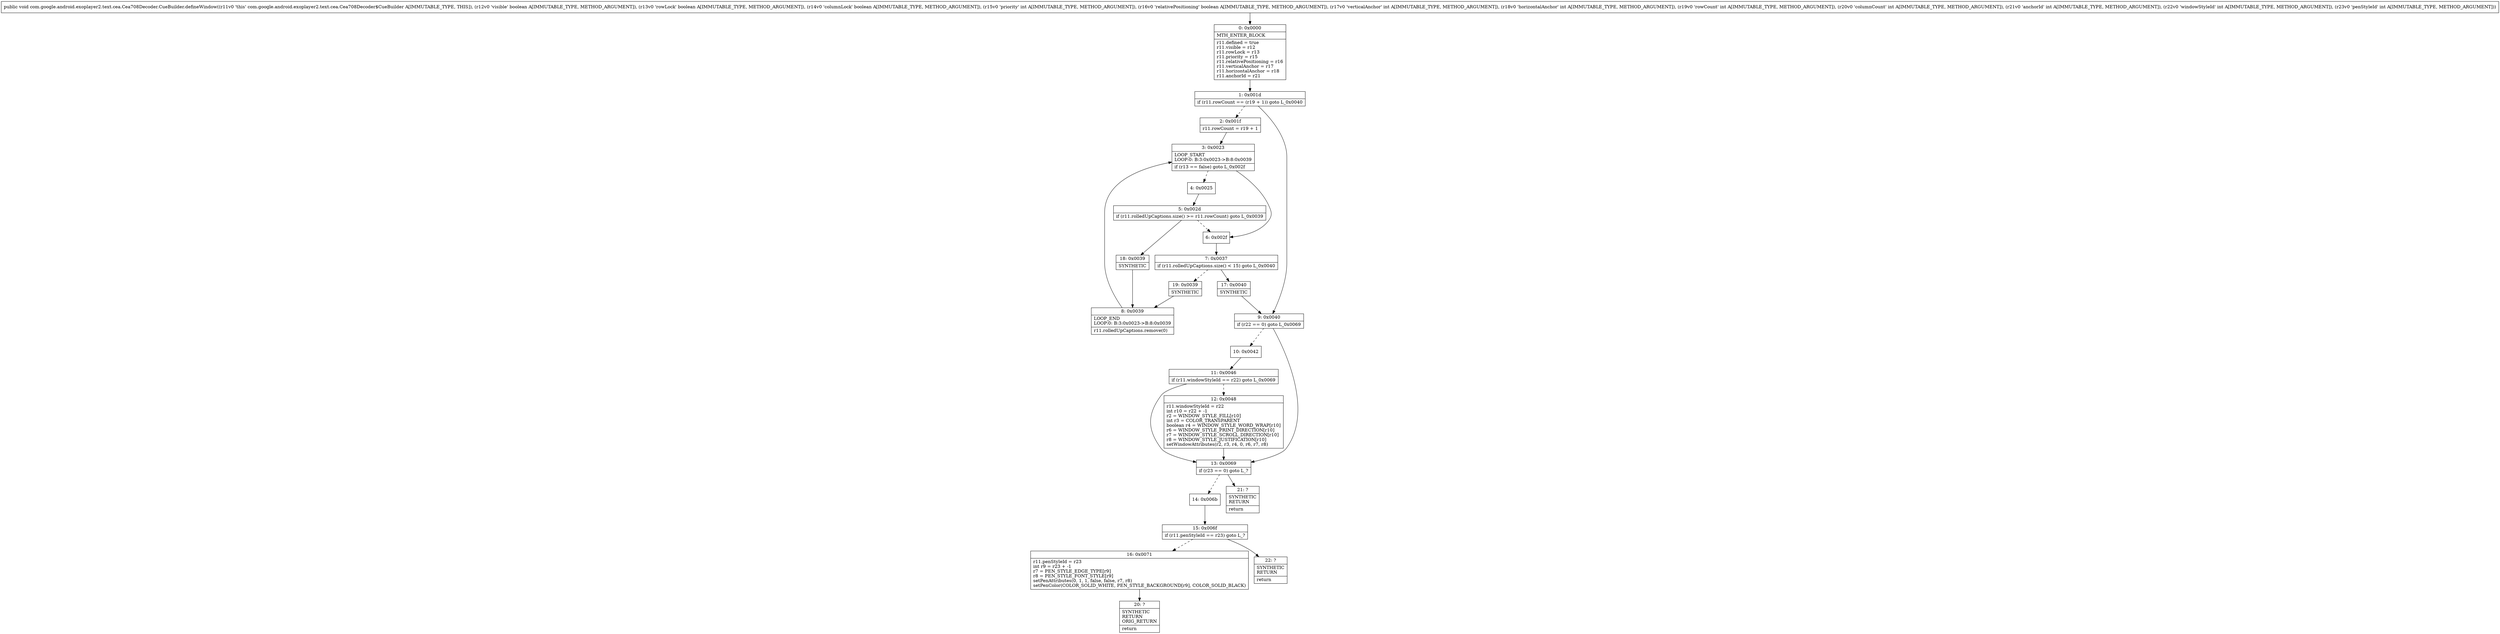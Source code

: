 digraph "CFG forcom.google.android.exoplayer2.text.cea.Cea708Decoder.CueBuilder.defineWindow(ZZZIZIIIIIII)V" {
Node_0 [shape=record,label="{0\:\ 0x0000|MTH_ENTER_BLOCK\l|r11.defined = true\lr11.visible = r12\lr11.rowLock = r13\lr11.priority = r15\lr11.relativePositioning = r16\lr11.verticalAnchor = r17\lr11.horizontalAnchor = r18\lr11.anchorId = r21\l}"];
Node_1 [shape=record,label="{1\:\ 0x001d|if (r11.rowCount == (r19 + 1)) goto L_0x0040\l}"];
Node_2 [shape=record,label="{2\:\ 0x001f|r11.rowCount = r19 + 1\l}"];
Node_3 [shape=record,label="{3\:\ 0x0023|LOOP_START\lLOOP:0: B:3:0x0023\-\>B:8:0x0039\l|if (r13 == false) goto L_0x002f\l}"];
Node_4 [shape=record,label="{4\:\ 0x0025}"];
Node_5 [shape=record,label="{5\:\ 0x002d|if (r11.rolledUpCaptions.size() \>= r11.rowCount) goto L_0x0039\l}"];
Node_6 [shape=record,label="{6\:\ 0x002f}"];
Node_7 [shape=record,label="{7\:\ 0x0037|if (r11.rolledUpCaptions.size() \< 15) goto L_0x0040\l}"];
Node_8 [shape=record,label="{8\:\ 0x0039|LOOP_END\lLOOP:0: B:3:0x0023\-\>B:8:0x0039\l|r11.rolledUpCaptions.remove(0)\l}"];
Node_9 [shape=record,label="{9\:\ 0x0040|if (r22 == 0) goto L_0x0069\l}"];
Node_10 [shape=record,label="{10\:\ 0x0042}"];
Node_11 [shape=record,label="{11\:\ 0x0046|if (r11.windowStyleId == r22) goto L_0x0069\l}"];
Node_12 [shape=record,label="{12\:\ 0x0048|r11.windowStyleId = r22\lint r10 = r22 + \-1\lr2 = WINDOW_STYLE_FILL[r10]\lint r3 = COLOR_TRANSPARENT\lboolean r4 = WINDOW_STYLE_WORD_WRAP[r10]\lr6 = WINDOW_STYLE_PRINT_DIRECTION[r10]\lr7 = WINDOW_STYLE_SCROLL_DIRECTION[r10]\lr8 = WINDOW_STYLE_JUSTIFICATION[r10]\lsetWindowAttributes(r2, r3, r4, 0, r6, r7, r8)\l}"];
Node_13 [shape=record,label="{13\:\ 0x0069|if (r23 == 0) goto L_?\l}"];
Node_14 [shape=record,label="{14\:\ 0x006b}"];
Node_15 [shape=record,label="{15\:\ 0x006f|if (r11.penStyleId == r23) goto L_?\l}"];
Node_16 [shape=record,label="{16\:\ 0x0071|r11.penStyleId = r23\lint r9 = r23 + \-1\lr7 = PEN_STYLE_EDGE_TYPE[r9]\lr8 = PEN_STYLE_FONT_STYLE[r9]\lsetPenAttributes(0, 1, 1, false, false, r7, r8)\lsetPenColor(COLOR_SOLID_WHITE, PEN_STYLE_BACKGROUND[r9], COLOR_SOLID_BLACK)\l}"];
Node_17 [shape=record,label="{17\:\ 0x0040|SYNTHETIC\l}"];
Node_18 [shape=record,label="{18\:\ 0x0039|SYNTHETIC\l}"];
Node_19 [shape=record,label="{19\:\ 0x0039|SYNTHETIC\l}"];
Node_20 [shape=record,label="{20\:\ ?|SYNTHETIC\lRETURN\lORIG_RETURN\l|return\l}"];
Node_21 [shape=record,label="{21\:\ ?|SYNTHETIC\lRETURN\l|return\l}"];
Node_22 [shape=record,label="{22\:\ ?|SYNTHETIC\lRETURN\l|return\l}"];
MethodNode[shape=record,label="{public void com.google.android.exoplayer2.text.cea.Cea708Decoder.CueBuilder.defineWindow((r11v0 'this' com.google.android.exoplayer2.text.cea.Cea708Decoder$CueBuilder A[IMMUTABLE_TYPE, THIS]), (r12v0 'visible' boolean A[IMMUTABLE_TYPE, METHOD_ARGUMENT]), (r13v0 'rowLock' boolean A[IMMUTABLE_TYPE, METHOD_ARGUMENT]), (r14v0 'columnLock' boolean A[IMMUTABLE_TYPE, METHOD_ARGUMENT]), (r15v0 'priority' int A[IMMUTABLE_TYPE, METHOD_ARGUMENT]), (r16v0 'relativePositioning' boolean A[IMMUTABLE_TYPE, METHOD_ARGUMENT]), (r17v0 'verticalAnchor' int A[IMMUTABLE_TYPE, METHOD_ARGUMENT]), (r18v0 'horizontalAnchor' int A[IMMUTABLE_TYPE, METHOD_ARGUMENT]), (r19v0 'rowCount' int A[IMMUTABLE_TYPE, METHOD_ARGUMENT]), (r20v0 'columnCount' int A[IMMUTABLE_TYPE, METHOD_ARGUMENT]), (r21v0 'anchorId' int A[IMMUTABLE_TYPE, METHOD_ARGUMENT]), (r22v0 'windowStyleId' int A[IMMUTABLE_TYPE, METHOD_ARGUMENT]), (r23v0 'penStyleId' int A[IMMUTABLE_TYPE, METHOD_ARGUMENT])) }"];
MethodNode -> Node_0;
Node_0 -> Node_1;
Node_1 -> Node_2[style=dashed];
Node_1 -> Node_9;
Node_2 -> Node_3;
Node_3 -> Node_4[style=dashed];
Node_3 -> Node_6;
Node_4 -> Node_5;
Node_5 -> Node_6[style=dashed];
Node_5 -> Node_18;
Node_6 -> Node_7;
Node_7 -> Node_17;
Node_7 -> Node_19[style=dashed];
Node_8 -> Node_3;
Node_9 -> Node_10[style=dashed];
Node_9 -> Node_13;
Node_10 -> Node_11;
Node_11 -> Node_12[style=dashed];
Node_11 -> Node_13;
Node_12 -> Node_13;
Node_13 -> Node_14[style=dashed];
Node_13 -> Node_21;
Node_14 -> Node_15;
Node_15 -> Node_16[style=dashed];
Node_15 -> Node_22;
Node_16 -> Node_20;
Node_17 -> Node_9;
Node_18 -> Node_8;
Node_19 -> Node_8;
}


